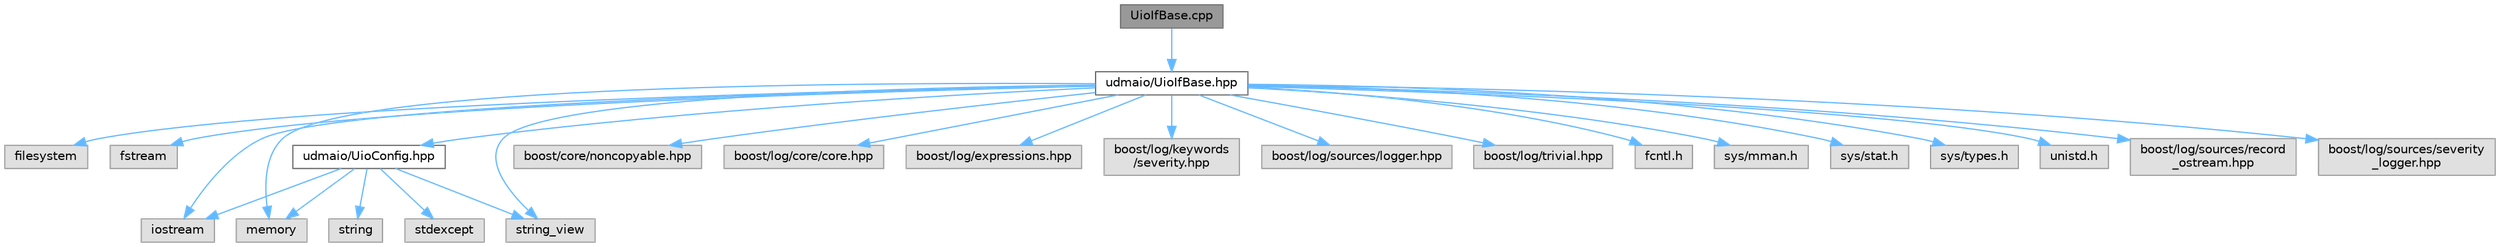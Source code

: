 digraph "UioIfBase.cpp"
{
 // INTERACTIVE_SVG=YES
 // LATEX_PDF_SIZE
  bgcolor="transparent";
  edge [fontname=Helvetica,fontsize=10,labelfontname=Helvetica,labelfontsize=10];
  node [fontname=Helvetica,fontsize=10,shape=box,height=0.2,width=0.4];
  Node1 [label="UioIfBase.cpp",height=0.2,width=0.4,color="gray40", fillcolor="grey60", style="filled", fontcolor="black",tooltip=" "];
  Node1 -> Node2 [color="steelblue1",style="solid"];
  Node2 [label="udmaio/UioIfBase.hpp",height=0.2,width=0.4,color="grey40", fillcolor="white", style="filled",URL="$_uio_if_base_8hpp.html",tooltip=" "];
  Node2 -> Node3 [color="steelblue1",style="solid"];
  Node3 [label="filesystem",height=0.2,width=0.4,color="grey60", fillcolor="#E0E0E0", style="filled",tooltip=" "];
  Node2 -> Node4 [color="steelblue1",style="solid"];
  Node4 [label="fstream",height=0.2,width=0.4,color="grey60", fillcolor="#E0E0E0", style="filled",tooltip=" "];
  Node2 -> Node5 [color="steelblue1",style="solid"];
  Node5 [label="iostream",height=0.2,width=0.4,color="grey60", fillcolor="#E0E0E0", style="filled",tooltip=" "];
  Node2 -> Node6 [color="steelblue1",style="solid"];
  Node6 [label="memory",height=0.2,width=0.4,color="grey60", fillcolor="#E0E0E0", style="filled",tooltip=" "];
  Node2 -> Node7 [color="steelblue1",style="solid"];
  Node7 [label="string_view",height=0.2,width=0.4,color="grey60", fillcolor="#E0E0E0", style="filled",tooltip=" "];
  Node2 -> Node8 [color="steelblue1",style="solid"];
  Node8 [label="boost/core/noncopyable.hpp",height=0.2,width=0.4,color="grey60", fillcolor="#E0E0E0", style="filled",tooltip=" "];
  Node2 -> Node9 [color="steelblue1",style="solid"];
  Node9 [label="boost/log/core/core.hpp",height=0.2,width=0.4,color="grey60", fillcolor="#E0E0E0", style="filled",tooltip=" "];
  Node2 -> Node10 [color="steelblue1",style="solid"];
  Node10 [label="boost/log/expressions.hpp",height=0.2,width=0.4,color="grey60", fillcolor="#E0E0E0", style="filled",tooltip=" "];
  Node2 -> Node11 [color="steelblue1",style="solid"];
  Node11 [label="boost/log/keywords\l/severity.hpp",height=0.2,width=0.4,color="grey60", fillcolor="#E0E0E0", style="filled",tooltip=" "];
  Node2 -> Node12 [color="steelblue1",style="solid"];
  Node12 [label="boost/log/sources/logger.hpp",height=0.2,width=0.4,color="grey60", fillcolor="#E0E0E0", style="filled",tooltip=" "];
  Node2 -> Node13 [color="steelblue1",style="solid"];
  Node13 [label="boost/log/trivial.hpp",height=0.2,width=0.4,color="grey60", fillcolor="#E0E0E0", style="filled",tooltip=" "];
  Node2 -> Node14 [color="steelblue1",style="solid"];
  Node14 [label="fcntl.h",height=0.2,width=0.4,color="grey60", fillcolor="#E0E0E0", style="filled",tooltip=" "];
  Node2 -> Node15 [color="steelblue1",style="solid"];
  Node15 [label="sys/mman.h",height=0.2,width=0.4,color="grey60", fillcolor="#E0E0E0", style="filled",tooltip=" "];
  Node2 -> Node16 [color="steelblue1",style="solid"];
  Node16 [label="sys/stat.h",height=0.2,width=0.4,color="grey60", fillcolor="#E0E0E0", style="filled",tooltip=" "];
  Node2 -> Node17 [color="steelblue1",style="solid"];
  Node17 [label="sys/types.h",height=0.2,width=0.4,color="grey60", fillcolor="#E0E0E0", style="filled",tooltip=" "];
  Node2 -> Node18 [color="steelblue1",style="solid"];
  Node18 [label="unistd.h",height=0.2,width=0.4,color="grey60", fillcolor="#E0E0E0", style="filled",tooltip=" "];
  Node2 -> Node19 [color="steelblue1",style="solid"];
  Node19 [label="udmaio/UioConfig.hpp",height=0.2,width=0.4,color="grey40", fillcolor="white", style="filled",URL="$_uio_config_8hpp.html",tooltip=" "];
  Node19 -> Node5 [color="steelblue1",style="solid"];
  Node19 -> Node6 [color="steelblue1",style="solid"];
  Node19 -> Node20 [color="steelblue1",style="solid"];
  Node20 [label="stdexcept",height=0.2,width=0.4,color="grey60", fillcolor="#E0E0E0", style="filled",tooltip=" "];
  Node19 -> Node21 [color="steelblue1",style="solid"];
  Node21 [label="string",height=0.2,width=0.4,color="grey60", fillcolor="#E0E0E0", style="filled",tooltip=" "];
  Node19 -> Node7 [color="steelblue1",style="solid"];
  Node2 -> Node22 [color="steelblue1",style="solid"];
  Node22 [label="boost/log/sources/record\l_ostream.hpp",height=0.2,width=0.4,color="grey60", fillcolor="#E0E0E0", style="filled",tooltip=" "];
  Node2 -> Node23 [color="steelblue1",style="solid"];
  Node23 [label="boost/log/sources/severity\l_logger.hpp",height=0.2,width=0.4,color="grey60", fillcolor="#E0E0E0", style="filled",tooltip=" "];
}
